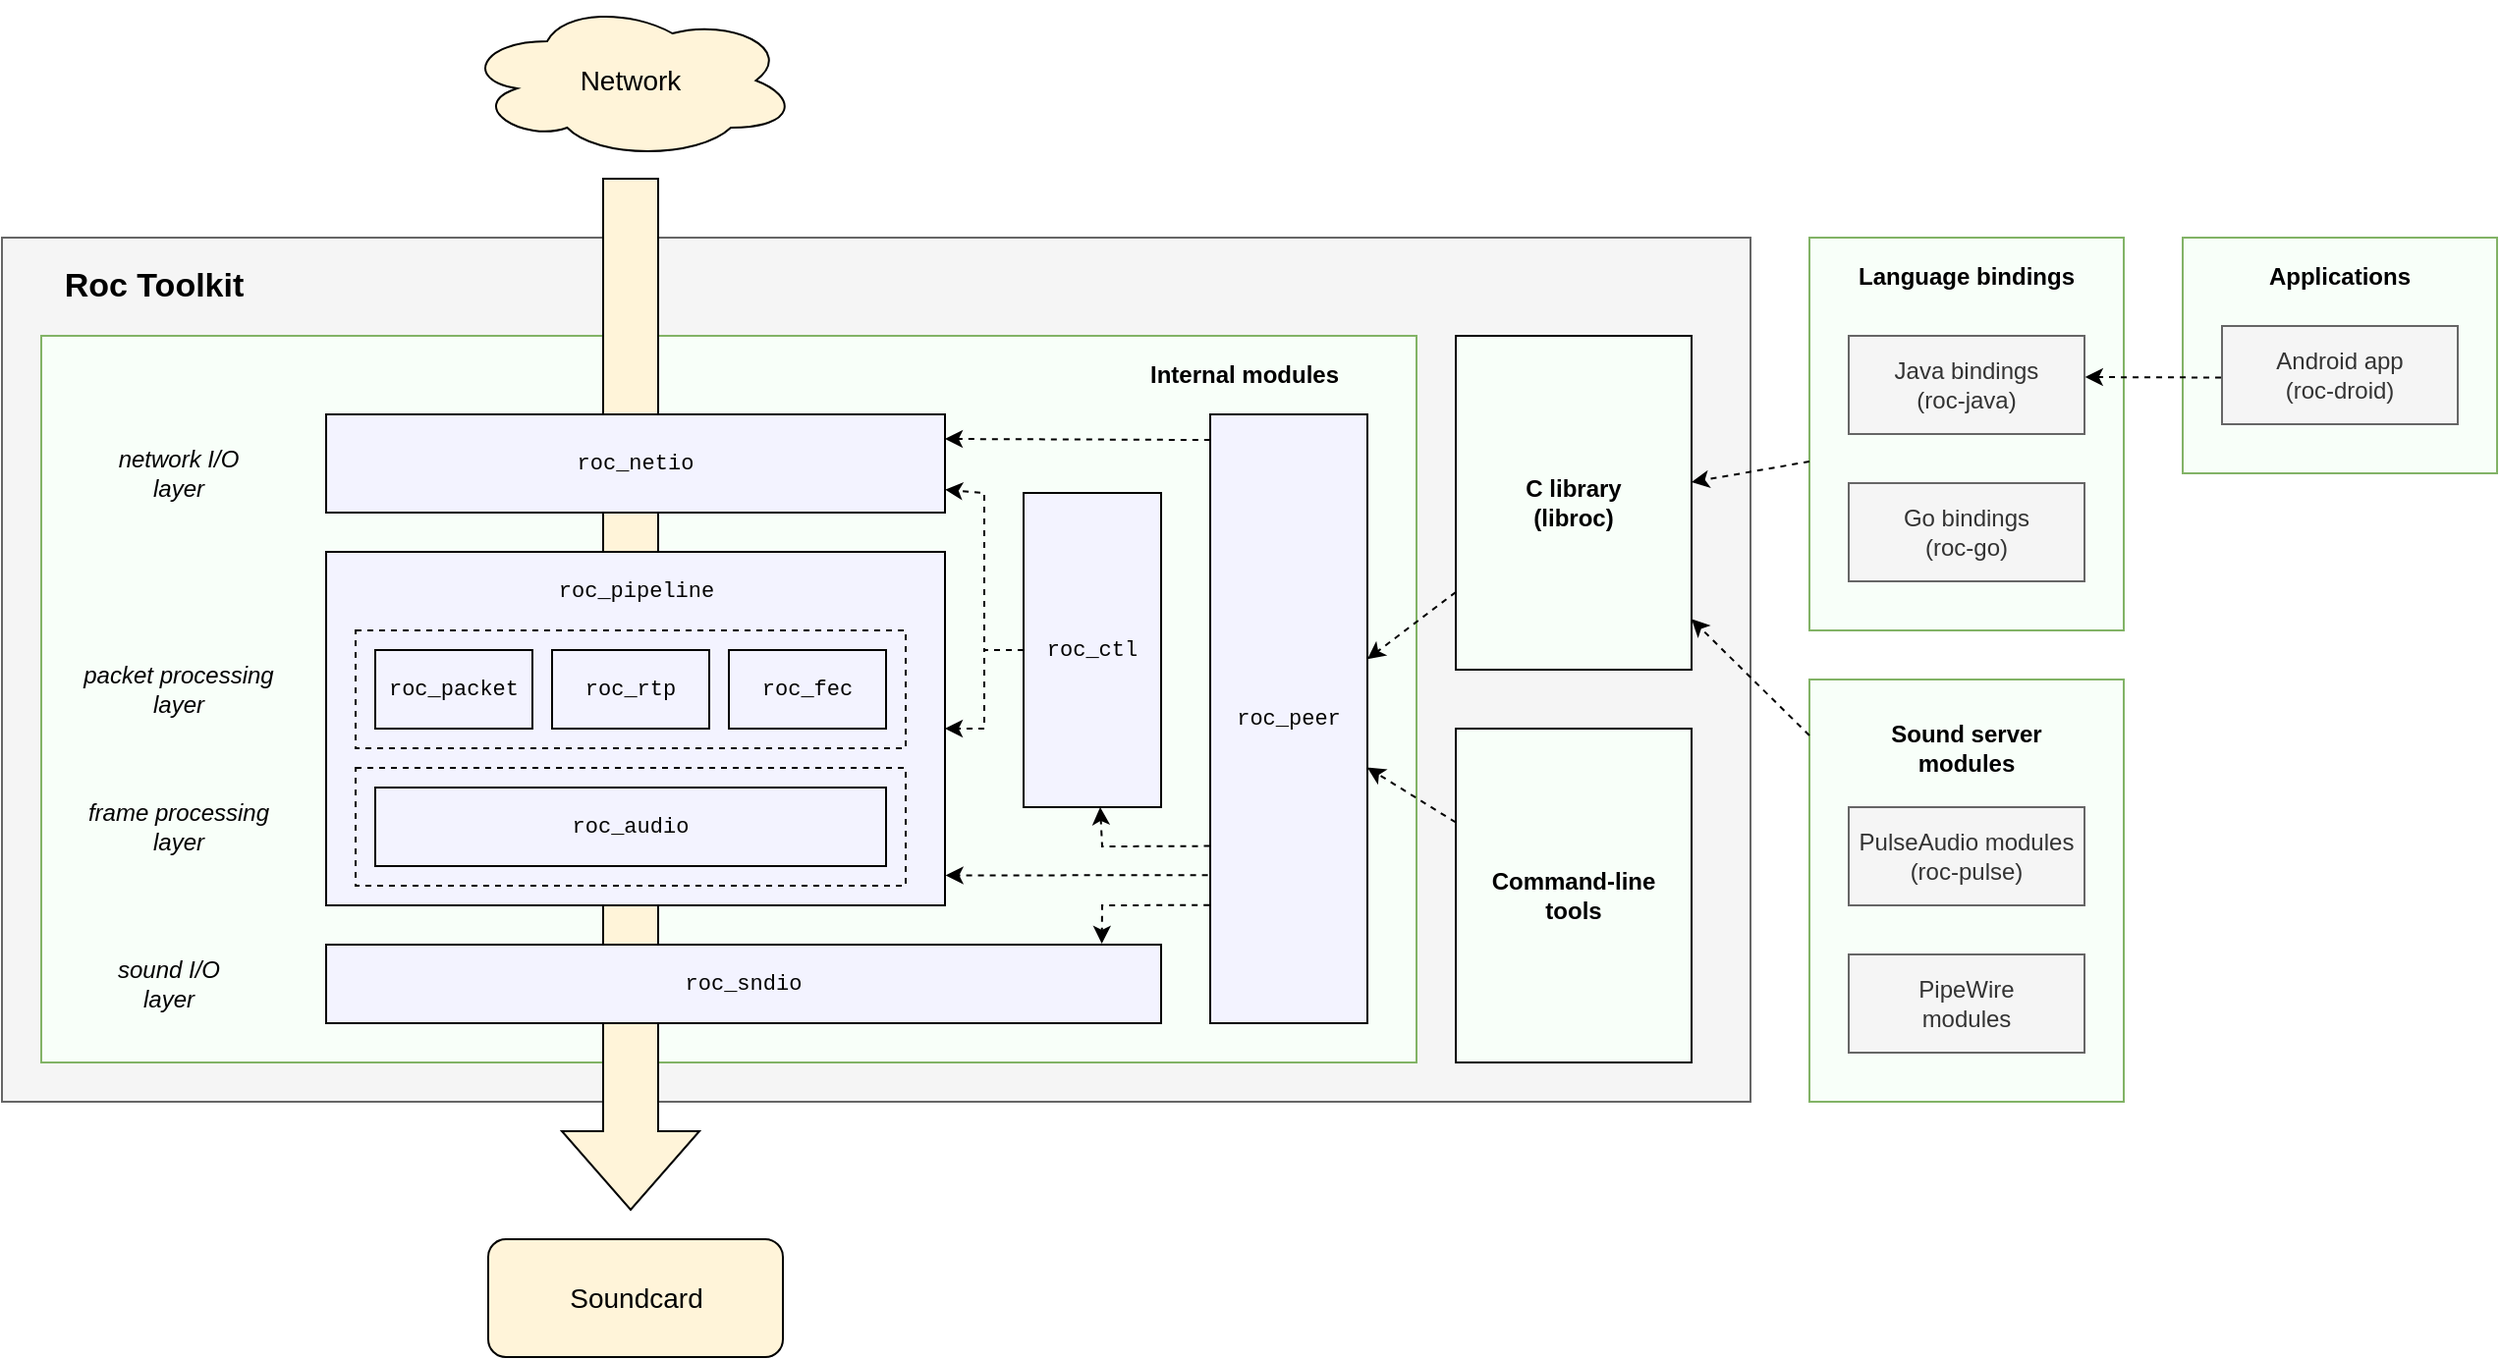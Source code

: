 <mxfile version="20.3.0" type="device"><diagram id="nl8KEsL0od-iOtHH6SVz" name="Page-1"><mxGraphModel dx="2108" dy="1872" grid="1" gridSize="10" guides="1" tooltips="1" connect="1" arrows="1" fold="1" page="1" pageScale="1" pageWidth="850" pageHeight="1100" math="0" shadow="0"><root><mxCell id="0"/><mxCell id="1" parent="0"/><mxCell id="zy9qKHq0GCDk1OGlUybB-69" value="" style="rounded=0;whiteSpace=wrap;html=1;fillColor=#f8fff9;strokeColor=#82b366;" parent="1" vertex="1"><mxGeometry x="820" y="295" width="160" height="215" as="geometry"/></mxCell><mxCell id="zy9qKHq0GCDk1OGlUybB-66" value="" style="rounded=0;whiteSpace=wrap;html=1;fillColor=#f8fff9;strokeColor=#82b366;" parent="1" vertex="1"><mxGeometry x="820" y="70" width="160" height="200" as="geometry"/></mxCell><mxCell id="zy9qKHq0GCDk1OGlUybB-21" value="" style="rounded=0;whiteSpace=wrap;html=1;fillColor=#f5f5f5;strokeColor=#666666;fontColor=#333333;" parent="1" vertex="1"><mxGeometry x="-100" y="70" width="890" height="440" as="geometry"/></mxCell><mxCell id="zy9qKHq0GCDk1OGlUybB-1" value="" style="rounded=0;whiteSpace=wrap;html=1;fillColor=#f8fff9;strokeColor=#82b366;" parent="1" vertex="1"><mxGeometry x="-80" y="120" width="700" height="370" as="geometry"/></mxCell><mxCell id="zy9qKHq0GCDk1OGlUybB-57" value="" style="html=1;shadow=0;dashed=0;align=center;verticalAlign=middle;shape=mxgraph.arrows2.arrow;dy=0.6;dx=40;direction=south;notch=0;fontFamily=Helvetica;fontSize=14;fillColor=#fff4d9;" parent="1" vertex="1"><mxGeometry x="185" y="40" width="70" height="525" as="geometry"/></mxCell><mxCell id="zy9qKHq0GCDk1OGlUybB-2" value="roc_netio" style="rounded=0;whiteSpace=wrap;html=1;fontFamily=Courier New;fontSize=11;fillColor=#f3f3ff;" parent="1" vertex="1"><mxGeometry x="65" y="160" width="315" height="50" as="geometry"/></mxCell><mxCell id="zy9qKHq0GCDk1OGlUybB-3" value="" style="rounded=0;whiteSpace=wrap;html=1;fillColor=#f3f3ff;fontSize=11;" parent="1" vertex="1"><mxGeometry x="65" y="230" width="315" height="180" as="geometry"/></mxCell><mxCell id="zy9qKHq0GCDk1OGlUybB-9" value="roc_sndio" style="rounded=0;whiteSpace=wrap;html=1;fontFamily=Courier New;fontSize=11;fillColor=#f3f3ff;" parent="1" vertex="1"><mxGeometry x="65" y="430" width="425" height="40" as="geometry"/></mxCell><mxCell id="zy9qKHq0GCDk1OGlUybB-10" value="" style="rounded=0;whiteSpace=wrap;html=1;dashed=1;fillColor=#f3f3ff;" parent="1" vertex="1"><mxGeometry x="80" y="270" width="280" height="60" as="geometry"/></mxCell><mxCell id="zy9qKHq0GCDk1OGlUybB-4" value="roc_packet" style="rounded=0;whiteSpace=wrap;html=1;fontFamily=Courier New;fontSize=11;fillColor=#f3f3ff;" parent="1" vertex="1"><mxGeometry x="90" y="280" width="80" height="40" as="geometry"/></mxCell><mxCell id="zy9qKHq0GCDk1OGlUybB-6" value="roc_rtp" style="rounded=0;whiteSpace=wrap;html=1;fontFamily=Courier New;fontSize=11;fillColor=#f3f3ff;" parent="1" vertex="1"><mxGeometry x="180" y="280" width="80" height="40" as="geometry"/></mxCell><mxCell id="zy9qKHq0GCDk1OGlUybB-7" value="roc_fec" style="rounded=0;whiteSpace=wrap;html=1;fontFamily=Courier New;fontSize=11;fillColor=#f3f3ff;" parent="1" vertex="1"><mxGeometry x="270" y="280" width="80" height="40" as="geometry"/></mxCell><mxCell id="zy9qKHq0GCDk1OGlUybB-12" value="Internal modules" style="text;html=1;strokeColor=none;fillColor=none;align=center;verticalAlign=middle;whiteSpace=wrap;rounded=0;dashed=1;fontSize=12;fontStyle=1" parent="1" vertex="1"><mxGeometry x="470" y="120" width="125" height="40" as="geometry"/></mxCell><mxCell id="zy9qKHq0GCDk1OGlUybB-13" value="roc_pipeline" style="text;html=1;strokeColor=none;fillColor=none;align=center;verticalAlign=middle;whiteSpace=wrap;rounded=0;dashed=1;fontFamily=Courier New;fontSize=11;" parent="1" vertex="1"><mxGeometry x="192.5" y="230" width="60" height="40" as="geometry"/></mxCell><mxCell id="zy9qKHq0GCDk1OGlUybB-14" value="C library&lt;br&gt;(libroc)" style="rounded=0;whiteSpace=wrap;html=1;fontStyle=1;fillColor=#f8fff9;" parent="1" vertex="1"><mxGeometry x="640" y="120" width="120" height="170" as="geometry"/></mxCell><mxCell id="zy9qKHq0GCDk1OGlUybB-15" value="Command-line&lt;br&gt;tools" style="rounded=0;whiteSpace=wrap;html=1;fontStyle=1;fillColor=#f8fff9;" parent="1" vertex="1"><mxGeometry x="640" y="320" width="120" height="170" as="geometry"/></mxCell><mxCell id="zy9qKHq0GCDk1OGlUybB-16" value="Go bindings&lt;br&gt;(roc-go)" style="rounded=0;whiteSpace=wrap;html=1;fillColor=#f5f5f5;fontColor=#333333;strokeColor=#666666;" parent="1" vertex="1"><mxGeometry x="840" y="195" width="120" height="50" as="geometry"/></mxCell><mxCell id="zy9qKHq0GCDk1OGlUybB-17" value="PulseAudio modules&lt;br&gt;(roc-pulse)" style="rounded=0;whiteSpace=wrap;html=1;fillColor=#f5f5f5;fontColor=#333333;strokeColor=#666666;" parent="1" vertex="1"><mxGeometry x="840" y="360" width="120" height="50" as="geometry"/></mxCell><mxCell id="zy9qKHq0GCDk1OGlUybB-18" value="PipeWire&lt;br&gt;modules" style="rounded=0;whiteSpace=wrap;html=1;fillColor=#f5f5f5;fontColor=#333333;strokeColor=#666666;" parent="1" vertex="1"><mxGeometry x="840" y="435" width="120" height="50" as="geometry"/></mxCell><mxCell id="zy9qKHq0GCDk1OGlUybB-20" value="Java bindings&lt;br&gt;(roc-java)" style="rounded=0;whiteSpace=wrap;html=1;fillColor=#f5f5f5;fontColor=#333333;strokeColor=#666666;" parent="1" vertex="1"><mxGeometry x="840" y="120" width="120" height="50" as="geometry"/></mxCell><mxCell id="zy9qKHq0GCDk1OGlUybB-22" value="Roc Toolkit" style="text;html=1;strokeColor=none;fillColor=none;align=center;verticalAlign=middle;whiteSpace=wrap;rounded=0;fontSize=17;fontStyle=1" parent="1" vertex="1"><mxGeometry x="-80" y="80" width="115" height="30" as="geometry"/></mxCell><mxCell id="zy9qKHq0GCDk1OGlUybB-28" value="network I/O&lt;br style=&quot;font-size: 12px;&quot;&gt;layer" style="text;html=1;strokeColor=none;fillColor=none;align=center;verticalAlign=middle;whiteSpace=wrap;rounded=0;fontFamily=Helvetica;fontSize=12;fontStyle=2" parent="1" vertex="1"><mxGeometry x="-80" y="175" width="140" height="30" as="geometry"/></mxCell><mxCell id="zy9qKHq0GCDk1OGlUybB-29" value="packet processing&lt;br style=&quot;font-size: 12px;&quot;&gt;layer" style="text;html=1;strokeColor=none;fillColor=none;align=center;verticalAlign=middle;whiteSpace=wrap;rounded=0;fontFamily=Helvetica;fontSize=12;fontStyle=2" parent="1" vertex="1"><mxGeometry x="-75" y="285" width="130" height="30" as="geometry"/></mxCell><mxCell id="zy9qKHq0GCDk1OGlUybB-30" value="frame processing&lt;br style=&quot;font-size: 12px;&quot;&gt;layer" style="text;html=1;strokeColor=none;fillColor=none;align=center;verticalAlign=middle;whiteSpace=wrap;rounded=0;fontFamily=Helvetica;fontSize=12;fontStyle=2" parent="1" vertex="1"><mxGeometry x="-75" y="355" width="130" height="30" as="geometry"/></mxCell><mxCell id="zy9qKHq0GCDk1OGlUybB-31" value="sound I/O&lt;br style=&quot;font-size: 12px;&quot;&gt;layer" style="text;html=1;strokeColor=none;fillColor=none;align=center;verticalAlign=middle;whiteSpace=wrap;rounded=0;fontFamily=Helvetica;fontSize=12;fontStyle=2" parent="1" vertex="1"><mxGeometry x="-80" y="435" width="130" height="30" as="geometry"/></mxCell><mxCell id="zy9qKHq0GCDk1OGlUybB-36" value="" style="endArrow=classic;html=1;rounded=0;fontFamily=Helvetica;fontSize=12;dashed=1;" parent="1" source="zy9qKHq0GCDk1OGlUybB-15" target="zy9qKHq0GCDk1OGlUybB-55" edge="1"><mxGeometry width="50" height="50" relative="1" as="geometry"><mxPoint x="430" y="320" as="sourcePoint"/><mxPoint x="480" y="270" as="targetPoint"/></mxGeometry></mxCell><mxCell id="zy9qKHq0GCDk1OGlUybB-38" value="Network" style="ellipse;shape=cloud;whiteSpace=wrap;html=1;align=center;fontFamily=Helvetica;fontSize=14;fillColor=#fff4d9;" parent="1" vertex="1"><mxGeometry x="135" y="-50" width="170" height="80" as="geometry"/></mxCell><mxCell id="zy9qKHq0GCDk1OGlUybB-42" value="Soundcard" style="rounded=1;whiteSpace=wrap;html=1;fontFamily=Helvetica;fontSize=14;fillColor=#fff4d9;" parent="1" vertex="1"><mxGeometry x="147.5" y="580" width="150" height="60" as="geometry"/></mxCell><mxCell id="zy9qKHq0GCDk1OGlUybB-51" value="" style="rounded=0;whiteSpace=wrap;html=1;dashed=1;fillColor=#f3f3ff;" parent="1" vertex="1"><mxGeometry x="80" y="340" width="280" height="60" as="geometry"/></mxCell><mxCell id="zy9qKHq0GCDk1OGlUybB-8" value="roc_audio" style="rounded=0;whiteSpace=wrap;html=1;fontFamily=Courier New;fontSize=11;fillColor=#f3f3ff;" parent="1" vertex="1"><mxGeometry x="90" y="350" width="260" height="40" as="geometry"/></mxCell><mxCell id="zy9qKHq0GCDk1OGlUybB-52" value="roc_ctl" style="rounded=0;whiteSpace=wrap;html=1;fontFamily=Courier New;fontSize=11;fillColor=#f3f3ff;" parent="1" vertex="1"><mxGeometry x="420" y="200" width="70" height="160" as="geometry"/></mxCell><mxCell id="zy9qKHq0GCDk1OGlUybB-55" value="roc_peer" style="rounded=0;whiteSpace=wrap;html=1;fontFamily=Courier New;fontSize=11;fillColor=#f3f3ff;" parent="1" vertex="1"><mxGeometry x="515" y="160" width="80" height="310" as="geometry"/></mxCell><mxCell id="zy9qKHq0GCDk1OGlUybB-64" value="" style="endArrow=classic;html=1;rounded=0;fontFamily=Helvetica;fontSize=12;dashed=1;entryX=1.001;entryY=0.915;entryDx=0;entryDy=0;entryPerimeter=0;exitX=-0.015;exitY=0.757;exitDx=0;exitDy=0;exitPerimeter=0;" parent="1" source="zy9qKHq0GCDk1OGlUybB-55" target="zy9qKHq0GCDk1OGlUybB-3" edge="1"><mxGeometry width="50" height="50" relative="1" as="geometry"><mxPoint x="510" y="380" as="sourcePoint"/><mxPoint x="323.654" y="440.0" as="targetPoint"/></mxGeometry></mxCell><mxCell id="zy9qKHq0GCDk1OGlUybB-65" value="" style="endArrow=classic;html=1;rounded=0;fontFamily=Helvetica;fontSize=12;dashed=1;" parent="1" source="zy9qKHq0GCDk1OGlUybB-14" target="zy9qKHq0GCDk1OGlUybB-55" edge="1"><mxGeometry width="50" height="50" relative="1" as="geometry"><mxPoint x="650" y="380" as="sourcePoint"/><mxPoint x="590" y="350" as="targetPoint"/></mxGeometry></mxCell><mxCell id="zy9qKHq0GCDk1OGlUybB-68" value="Language bindings" style="text;html=1;strokeColor=none;fillColor=none;align=center;verticalAlign=middle;whiteSpace=wrap;rounded=0;dashed=1;fontSize=12;fontStyle=1" parent="1" vertex="1"><mxGeometry x="830" y="70" width="140" height="40" as="geometry"/></mxCell><mxCell id="zy9qKHq0GCDk1OGlUybB-70" value="Sound server&lt;br&gt;modules" style="text;html=1;strokeColor=none;fillColor=none;align=center;verticalAlign=middle;whiteSpace=wrap;rounded=0;dashed=1;fontSize=12;fontStyle=1" parent="1" vertex="1"><mxGeometry x="830" y="310" width="140" height="40" as="geometry"/></mxCell><mxCell id="zy9qKHq0GCDk1OGlUybB-71" value="" style="endArrow=classic;html=1;rounded=0;fontFamily=Helvetica;fontSize=12;dashed=1;" parent="1" source="zy9qKHq0GCDk1OGlUybB-66" target="zy9qKHq0GCDk1OGlUybB-14" edge="1"><mxGeometry width="50" height="50" relative="1" as="geometry"><mxPoint x="650" y="267" as="sourcePoint"/><mxPoint x="600" y="302" as="targetPoint"/></mxGeometry></mxCell><mxCell id="zy9qKHq0GCDk1OGlUybB-72" value="" style="endArrow=classic;html=1;rounded=0;fontFamily=Helvetica;fontSize=12;dashed=1;" parent="1" source="zy9qKHq0GCDk1OGlUybB-69" target="zy9qKHq0GCDk1OGlUybB-14" edge="1"><mxGeometry width="50" height="50" relative="1" as="geometry"><mxPoint x="850" y="196.364" as="sourcePoint"/><mxPoint x="770" y="212.727" as="targetPoint"/></mxGeometry></mxCell><mxCell id="zy9qKHq0GCDk1OGlUybB-73" value="" style="rounded=0;whiteSpace=wrap;html=1;fillColor=#f8fff9;strokeColor=#82b366;" parent="1" vertex="1"><mxGeometry x="1010" y="70" width="160" height="120" as="geometry"/></mxCell><mxCell id="zy9qKHq0GCDk1OGlUybB-74" value="Applications" style="text;html=1;strokeColor=none;fillColor=none;align=center;verticalAlign=middle;whiteSpace=wrap;rounded=0;dashed=1;fontSize=12;fontStyle=1" parent="1" vertex="1"><mxGeometry x="1020" y="70" width="140" height="40" as="geometry"/></mxCell><mxCell id="zy9qKHq0GCDk1OGlUybB-19" value="Android app&lt;br&gt;(roc-droid)" style="rounded=0;whiteSpace=wrap;html=1;fillColor=#f5f5f5;fontColor=#333333;strokeColor=#666666;" parent="1" vertex="1"><mxGeometry x="1030" y="115" width="120" height="50" as="geometry"/></mxCell><mxCell id="zy9qKHq0GCDk1OGlUybB-75" value="" style="endArrow=classic;html=1;rounded=0;fontFamily=Helvetica;fontSize=12;dashed=1;entryX=1.003;entryY=0.42;entryDx=0;entryDy=0;entryPerimeter=0;exitX=-0.004;exitY=0.525;exitDx=0;exitDy=0;exitPerimeter=0;" parent="1" source="zy9qKHq0GCDk1OGlUybB-19" target="zy9qKHq0GCDk1OGlUybB-20" edge="1"><mxGeometry width="50" height="50" relative="1" as="geometry"><mxPoint x="830" y="196.364" as="sourcePoint"/><mxPoint x="960" y="140" as="targetPoint"/></mxGeometry></mxCell><mxCell id="zy9qKHq0GCDk1OGlUybB-76" value="" style="endArrow=classic;html=1;rounded=0;fontFamily=Helvetica;fontSize=12;dashed=1;entryX=1;entryY=0.25;entryDx=0;entryDy=0;exitX=-0.001;exitY=0.042;exitDx=0;exitDy=0;exitPerimeter=0;" parent="1" source="zy9qKHq0GCDk1OGlUybB-55" target="zy9qKHq0GCDk1OGlUybB-2" edge="1"><mxGeometry width="50" height="50" relative="1" as="geometry"><mxPoint x="510" y="172" as="sourcePoint"/><mxPoint x="390.945" y="392.28" as="targetPoint"/></mxGeometry></mxCell><mxCell id="zy9qKHq0GCDk1OGlUybB-78" value="" style="endArrow=classic;html=1;rounded=0;fontFamily=Helvetica;fontSize=12;dashed=1;entryX=0.929;entryY=-0.013;entryDx=0;entryDy=0;entryPerimeter=0;exitX=-0.005;exitY=0.806;exitDx=0;exitDy=0;exitPerimeter=0;" parent="1" source="zy9qKHq0GCDk1OGlUybB-55" target="zy9qKHq0GCDk1OGlUybB-9" edge="1"><mxGeometry width="50" height="50" relative="1" as="geometry"><mxPoint x="510" y="410" as="sourcePoint"/><mxPoint x="390.945" y="392.28" as="targetPoint"/><Array as="points"><mxPoint x="460" y="410"/></Array></mxGeometry></mxCell><mxCell id="zy9qKHq0GCDk1OGlUybB-80" value="" style="endArrow=classic;html=1;rounded=0;fontFamily=Helvetica;fontSize=12;dashed=1;" parent="1" source="zy9qKHq0GCDk1OGlUybB-52" target="zy9qKHq0GCDk1OGlUybB-2" edge="1"><mxGeometry width="50" height="50" relative="1" as="geometry"><mxPoint x="526.84" y="200.7" as="sourcePoint"/><mxPoint x="390" y="200.375" as="targetPoint"/><Array as="points"><mxPoint x="400" y="280"/><mxPoint x="400" y="200"/></Array></mxGeometry></mxCell><mxCell id="zy9qKHq0GCDk1OGlUybB-81" value="" style="endArrow=classic;html=1;rounded=0;fontFamily=Helvetica;fontSize=12;dashed=1;" parent="1" source="zy9qKHq0GCDk1OGlUybB-52" target="zy9qKHq0GCDk1OGlUybB-3" edge="1"><mxGeometry width="50" height="50" relative="1" as="geometry"><mxPoint x="524.92" y="389.48" as="sourcePoint"/><mxPoint x="390.945" y="392.28" as="targetPoint"/><Array as="points"><mxPoint x="400" y="280"/><mxPoint x="400" y="320"/></Array></mxGeometry></mxCell><mxCell id="zy9qKHq0GCDk1OGlUybB-82" value="" style="endArrow=classic;html=1;rounded=0;fontFamily=Helvetica;fontSize=12;dashed=1;exitX=-0.003;exitY=0.709;exitDx=0;exitDy=0;exitPerimeter=0;" parent="1" source="zy9qKHq0GCDk1OGlUybB-55" target="zy9qKHq0GCDk1OGlUybB-52" edge="1"><mxGeometry width="50" height="50" relative="1" as="geometry"><mxPoint x="515.63" y="385" as="sourcePoint"/><mxPoint x="380.0" y="383.78" as="targetPoint"/><Array as="points"><mxPoint x="460" y="380"/></Array></mxGeometry></mxCell></root></mxGraphModel></diagram></mxfile>